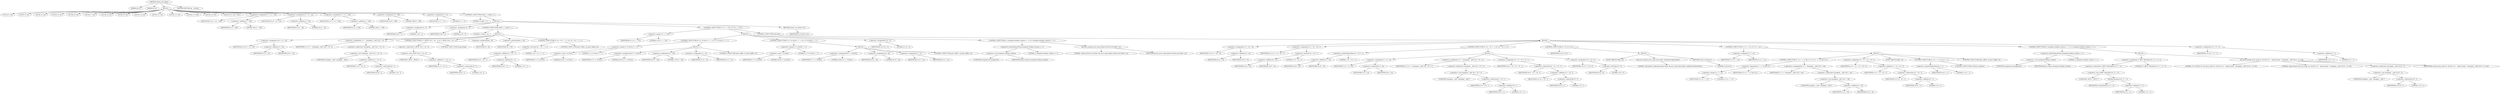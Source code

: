 digraph udhcp_get_option {  
"1000115" [label = "(METHOD,udhcp_get_option)" ]
"1000116" [label = "(PARAM,int a1)" ]
"1000117" [label = "(PARAM,int a2)" ]
"1000118" [label = "(BLOCK,,)" ]
"1000119" [label = "(LOCAL,v2: int)" ]
"1000120" [label = "(LOCAL,v3: int)" ]
"1000121" [label = "(LOCAL,v4: int)" ]
"1000122" [label = "(LOCAL,v5: int)" ]
"1000123" [label = "(LOCAL,v6: int)" ]
"1000124" [label = "(LOCAL,v7: int)" ]
"1000125" [label = "(LOCAL,v8: int)" ]
"1000126" [label = "(LOCAL,v9: int)" ]
"1000127" [label = "(LOCAL,v10: int)" ]
"1000128" [label = "(LOCAL,v11: int)" ]
"1000129" [label = "(LOCAL,v12: int)" ]
"1000130" [label = "(LOCAL,v13: bool)" ]
"1000131" [label = "(LOCAL,v14: int)" ]
"1000132" [label = "(LOCAL,v16: char [ 546 ])" ]
"1000133" [label = "(<operator>.assignment,v3 = a1 + 108)" ]
"1000134" [label = "(IDENTIFIER,v3,v3 = a1 + 108)" ]
"1000135" [label = "(<operator>.addition,a1 + 108)" ]
"1000136" [label = "(IDENTIFIER,a1,a1 + 108)" ]
"1000137" [label = "(LITERAL,108,a1 + 108)" ]
"1000138" [label = "(<operator>.assignment,v4 = a1 + 44)" ]
"1000139" [label = "(IDENTIFIER,v4,v4 = a1 + 44)" ]
"1000140" [label = "(<operator>.addition,a1 + 44)" ]
"1000141" [label = "(IDENTIFIER,a1,a1 + 44)" ]
"1000142" [label = "(LITERAL,44,a1 + 44)" ]
"1000143" [label = "(<operator>.assignment,v5 = a1 + 240)" ]
"1000144" [label = "(IDENTIFIER,v5,v5 = a1 + 240)" ]
"1000145" [label = "(<operator>.addition,a1 + 240)" ]
"1000146" [label = "(IDENTIFIER,a1,a1 + 240)" ]
"1000147" [label = "(LITERAL,240,a1 + 240)" ]
"1000148" [label = "(<operator>.assignment,v6 = 388)" ]
"1000149" [label = "(IDENTIFIER,v6,v6 = 388)" ]
"1000150" [label = "(LITERAL,388,v6 = 388)" ]
"1000151" [label = "(<operator>.assignment,v7 = 0)" ]
"1000152" [label = "(IDENTIFIER,v7,v7 = 0)" ]
"1000153" [label = "(LITERAL,0,v7 = 0)" ]
"1000154" [label = "(CONTROL_STRUCTURE,while ( 2 ),while ( 2 ))" ]
"1000155" [label = "(LITERAL,2,while ( 2 ))" ]
"1000156" [label = "(BLOCK,,)" ]
"1000157" [label = "(<operator>.assignment,v8 = 2)" ]
"1000158" [label = "(IDENTIFIER,v8,v8 = 2)" ]
"1000159" [label = "(LITERAL,2,v8 = 2)" ]
"1000160" [label = "(<operator>.assignment,v9 = 0)" ]
"1000161" [label = "(IDENTIFIER,v9,v9 = 0)" ]
"1000162" [label = "(LITERAL,0,v9 = 0)" ]
"1000163" [label = "(CONTROL_STRUCTURE,while ( 1 ),while ( 1 ))" ]
"1000164" [label = "(LITERAL,1,while ( 1 ))" ]
"1000165" [label = "(BLOCK,,)" ]
"1000166" [label = "(<operator>.assignment,v10 = v5 + v8)" ]
"1000167" [label = "(IDENTIFIER,v10,v10 = v5 + v8)" ]
"1000168" [label = "(<operator>.addition,v5 + v8)" ]
"1000169" [label = "(IDENTIFIER,v5,v5 + v8)" ]
"1000170" [label = "(IDENTIFIER,v8,v5 + v8)" ]
"1000171" [label = "(<operator>.assignment,v11 = *(unsigned __int8 *)(v5 + v8 - 2))" ]
"1000172" [label = "(IDENTIFIER,v11,v11 = *(unsigned __int8 *)(v5 + v8 - 2))" ]
"1000173" [label = "(<operator>.indirection,*(unsigned __int8 *)(v5 + v8 - 2))" ]
"1000174" [label = "(<operator>.cast,(unsigned __int8 *)(v5 + v8 - 2))" ]
"1000175" [label = "(UNKNOWN,unsigned __int8 *,unsigned __int8 *)" ]
"1000176" [label = "(<operator>.addition,v5 + v8 - 2)" ]
"1000177" [label = "(IDENTIFIER,v5,v5 + v8 - 2)" ]
"1000178" [label = "(<operator>.subtraction,v8 - 2)" ]
"1000179" [label = "(IDENTIFIER,v8,v8 - 2)" ]
"1000180" [label = "(LITERAL,2,v8 - 2)" ]
"1000181" [label = "(CONTROL_STRUCTURE,if ( *(_BYTE *)(v5 + v8 - 2) ),if ( *(_BYTE *)(v5 + v8 - 2) ))" ]
"1000182" [label = "(<operator>.indirection,*(_BYTE *)(v5 + v8 - 2))" ]
"1000183" [label = "(<operator>.cast,(_BYTE *)(v5 + v8 - 2))" ]
"1000184" [label = "(UNKNOWN,_BYTE *,_BYTE *)" ]
"1000185" [label = "(<operator>.addition,v5 + v8 - 2)" ]
"1000186" [label = "(IDENTIFIER,v5,v5 + v8 - 2)" ]
"1000187" [label = "(<operator>.subtraction,v8 - 2)" ]
"1000188" [label = "(IDENTIFIER,v8,v8 - 2)" ]
"1000189" [label = "(LITERAL,2,v8 - 2)" ]
"1000190" [label = "(CONTROL_STRUCTURE,break;,break;)" ]
"1000191" [label = "(<operator>.preDecrement,--v9)" ]
"1000192" [label = "(IDENTIFIER,v9,--v9)" ]
"1000193" [label = "(<operator>.preIncrement,++v8)" ]
"1000194" [label = "(IDENTIFIER,v8,++v8)" ]
"1000195" [label = "(CONTROL_STRUCTURE,if ( v6 + v9 + 1 < 2 ),if ( v6 + v9 + 1 < 2 ))" ]
"1000196" [label = "(<operator>.lessThan,v6 + v9 + 1 < 2)" ]
"1000197" [label = "(<operator>.addition,v6 + v9 + 1)" ]
"1000198" [label = "(IDENTIFIER,v6,v6 + v9 + 1)" ]
"1000199" [label = "(<operator>.addition,v9 + 1)" ]
"1000200" [label = "(IDENTIFIER,v9,v9 + 1)" ]
"1000201" [label = "(LITERAL,1,v9 + 1)" ]
"1000202" [label = "(LITERAL,2,v6 + v9 + 1 < 2)" ]
"1000203" [label = "(CONTROL_STRUCTURE,goto LABEL_20;,goto LABEL_20;)" ]
"1000204" [label = "(CONTROL_STRUCTURE,if ( v11 == 255 ),if ( v11 == 255 ))" ]
"1000205" [label = "(<operator>.equals,v11 == 255)" ]
"1000206" [label = "(IDENTIFIER,v11,v11 == 255)" ]
"1000207" [label = "(LITERAL,255,v11 == 255)" ]
"1000208" [label = "(BLOCK,,)" ]
"1000209" [label = "(CONTROL_STRUCTURE,if ( (v7 & 0x101) == 1 ),if ( (v7 & 0x101) == 1 ))" ]
"1000210" [label = "(<operator>.equals,(v7 & 0x101) == 1)" ]
"1000211" [label = "(<operator>.and,v7 & 0x101)" ]
"1000212" [label = "(IDENTIFIER,v7,v7 & 0x101)" ]
"1000213" [label = "(LITERAL,0x101,v7 & 0x101)" ]
"1000214" [label = "(LITERAL,1,(v7 & 0x101) == 1)" ]
"1000215" [label = "(BLOCK,,)" ]
"1000216" [label = "(<operators>.assignmentOr,v7 |= 0x101u)" ]
"1000217" [label = "(IDENTIFIER,v7,v7 |= 0x101u)" ]
"1000218" [label = "(LITERAL,0x101u,v7 |= 0x101u)" ]
"1000219" [label = "(<operator>.assignment,v6 = 128)" ]
"1000220" [label = "(IDENTIFIER,v6,v6 = 128)" ]
"1000221" [label = "(LITERAL,128,v6 = 128)" ]
"1000222" [label = "(<operator>.assignment,v5 = v3)" ]
"1000223" [label = "(IDENTIFIER,v5,v5 = v3)" ]
"1000224" [label = "(IDENTIFIER,v3,v5 = v3)" ]
"1000225" [label = "(CONTROL_STRUCTURE,goto LABEL_19;,goto LABEL_19;)" ]
"1000226" [label = "(CONTROL_STRUCTURE,if ( (v7 & 0x202) == 2 ),if ( (v7 & 0x202) == 2 ))" ]
"1000227" [label = "(<operator>.equals,(v7 & 0x202) == 2)" ]
"1000228" [label = "(<operator>.and,v7 & 0x202)" ]
"1000229" [label = "(IDENTIFIER,v7,v7 & 0x202)" ]
"1000230" [label = "(LITERAL,0x202,v7 & 0x202)" ]
"1000231" [label = "(LITERAL,2,(v7 & 0x202) == 2)" ]
"1000232" [label = "(BLOCK,,)" ]
"1000233" [label = "(<operators>.assignmentOr,v7 |= 0x202u)" ]
"1000234" [label = "(IDENTIFIER,v7,v7 |= 0x202u)" ]
"1000235" [label = "(LITERAL,0x202u,v7 |= 0x202u)" ]
"1000236" [label = "(<operator>.assignment,v6 = 64)" ]
"1000237" [label = "(IDENTIFIER,v6,v6 = 64)" ]
"1000238" [label = "(LITERAL,64,v6 = 64)" ]
"1000239" [label = "(<operator>.assignment,v5 = v4)" ]
"1000240" [label = "(IDENTIFIER,v5,v5 = v4)" ]
"1000241" [label = "(IDENTIFIER,v4,v5 = v4)" ]
"1000242" [label = "(CONTROL_STRUCTURE,goto LABEL_19;,goto LABEL_19;)" ]
"1000243" [label = "(<operator>.assignment,v14 = 0)" ]
"1000244" [label = "(IDENTIFIER,v14,v14 = 0)" ]
"1000245" [label = "(LITERAL,0,v14 = 0)" ]
"1000246" [label = "(CONTROL_STRUCTURE,if ( (unsigned int)dhcp_verbose >= 3 ),if ( (unsigned int)dhcp_verbose >= 3 ))" ]
"1000247" [label = "(<operator>.greaterEqualsThan,(unsigned int)dhcp_verbose >= 3)" ]
"1000248" [label = "(<operator>.cast,(unsigned int)dhcp_verbose)" ]
"1000249" [label = "(UNKNOWN,unsigned int,unsigned int)" ]
"1000250" [label = "(IDENTIFIER,dhcp_verbose,(unsigned int)dhcp_verbose)" ]
"1000251" [label = "(LITERAL,3,(unsigned int)dhcp_verbose >= 3)" ]
"1000252" [label = "(bb_error_msg,bb_error_msg(\"option 0x%02x not found\", a2))" ]
"1000253" [label = "(LITERAL,\"option 0x%02x not found\",bb_error_msg(\"option 0x%02x not found\", a2))" ]
"1000254" [label = "(IDENTIFIER,a2,bb_error_msg(\"option 0x%02x not found\", a2))" ]
"1000255" [label = "(CONTROL_STRUCTURE,else,else)" ]
"1000256" [label = "(BLOCK,,)" ]
"1000257" [label = "(<operator>.assignment,v12 = v6 + v9)" ]
"1000258" [label = "(IDENTIFIER,v12,v12 = v6 + v9)" ]
"1000259" [label = "(<operator>.addition,v6 + v9)" ]
"1000260" [label = "(IDENTIFIER,v6,v6 + v9)" ]
"1000261" [label = "(IDENTIFIER,v9,v6 + v9)" ]
"1000262" [label = "(<operator>.assignment,v13 = v6 + v9 < 2)" ]
"1000263" [label = "(IDENTIFIER,v13,v13 = v6 + v9 < 2)" ]
"1000264" [label = "(<operator>.lessThan,v6 + v9 < 2)" ]
"1000265" [label = "(<operator>.addition,v6 + v9)" ]
"1000266" [label = "(IDENTIFIER,v6,v6 + v9)" ]
"1000267" [label = "(IDENTIFIER,v9,v6 + v9)" ]
"1000268" [label = "(LITERAL,2,v6 + v9 < 2)" ]
"1000269" [label = "(CONTROL_STRUCTURE,if ( v6 + v9 >= 2 ),if ( v6 + v9 >= 2 ))" ]
"1000270" [label = "(<operator>.greaterEqualsThan,v6 + v9 >= 2)" ]
"1000271" [label = "(<operator>.addition,v6 + v9)" ]
"1000272" [label = "(IDENTIFIER,v6,v6 + v9)" ]
"1000273" [label = "(IDENTIFIER,v9,v6 + v9)" ]
"1000274" [label = "(LITERAL,2,v6 + v9 >= 2)" ]
"1000275" [label = "(BLOCK,,)" ]
"1000276" [label = "(<operator>.assignment,v2 = v5 - v9)" ]
"1000277" [label = "(IDENTIFIER,v2,v2 = v5 - v9)" ]
"1000278" [label = "(<operator>.subtraction,v5 - v9)" ]
"1000279" [label = "(IDENTIFIER,v5,v5 - v9)" ]
"1000280" [label = "(IDENTIFIER,v9,v5 - v9)" ]
"1000281" [label = "(<operator>.assignment,v12 = *(unsigned __int8 *)(v5 - v9 + 1))" ]
"1000282" [label = "(IDENTIFIER,v12,v12 = *(unsigned __int8 *)(v5 - v9 + 1))" ]
"1000283" [label = "(<operator>.indirection,*(unsigned __int8 *)(v5 - v9 + 1))" ]
"1000284" [label = "(<operator>.cast,(unsigned __int8 *)(v5 - v9 + 1))" ]
"1000285" [label = "(UNKNOWN,unsigned __int8 *,unsigned __int8 *)" ]
"1000286" [label = "(<operator>.subtraction,v5 - v9 + 1)" ]
"1000287" [label = "(IDENTIFIER,v5,v5 - v9 + 1)" ]
"1000288" [label = "(<operator>.addition,v9 + 1)" ]
"1000289" [label = "(IDENTIFIER,v9,v9 + 1)" ]
"1000290" [label = "(LITERAL,1,v9 + 1)" ]
"1000291" [label = "(<operator>.assignment,v6 = v6 - v12 + v9 - 2)" ]
"1000292" [label = "(IDENTIFIER,v6,v6 = v6 - v12 + v9 - 2)" ]
"1000293" [label = "(<operator>.subtraction,v6 - v12 + v9 - 2)" ]
"1000294" [label = "(IDENTIFIER,v6,v6 - v12 + v9 - 2)" ]
"1000295" [label = "(<operator>.addition,v12 + v9 - 2)" ]
"1000296" [label = "(IDENTIFIER,v12,v12 + v9 - 2)" ]
"1000297" [label = "(<operator>.subtraction,v9 - 2)" ]
"1000298" [label = "(IDENTIFIER,v9,v9 - 2)" ]
"1000299" [label = "(LITERAL,2,v9 - 2)" ]
"1000300" [label = "(<operator>.assignment,v13 = v6 < 0)" ]
"1000301" [label = "(IDENTIFIER,v13,v13 = v6 < 0)" ]
"1000302" [label = "(<operator>.lessThan,v6 < 0)" ]
"1000303" [label = "(IDENTIFIER,v6,v6 < 0)" ]
"1000304" [label = "(LITERAL,0,v6 < 0)" ]
"1000305" [label = "(CONTROL_STRUCTURE,if ( v13 ),if ( v13 ))" ]
"1000306" [label = "(IDENTIFIER,v13,if ( v13 ))" ]
"1000307" [label = "(BLOCK,,)" ]
"1000308" [label = "(JUMP_TARGET,LABEL_20)" ]
"1000309" [label = "(bb_error_msg,bb_error_msg(\"bad packet, malformed option field\"))" ]
"1000310" [label = "(LITERAL,\"bad packet, malformed option field\",bb_error_msg(\"bad packet, malformed option field\"))" ]
"1000311" [label = "(RETURN,return 0;,return 0;)" ]
"1000312" [label = "(LITERAL,0,return 0;)" ]
"1000313" [label = "(CONTROL_STRUCTURE,if ( v11 != a2 ),if ( v11 != a2 ))" ]
"1000314" [label = "(<operator>.notEquals,v11 != a2)" ]
"1000315" [label = "(IDENTIFIER,v11,v11 != a2)" ]
"1000316" [label = "(IDENTIFIER,a2,v11 != a2)" ]
"1000317" [label = "(BLOCK,,)" ]
"1000318" [label = "(CONTROL_STRUCTURE,if ( v11 == 52 && v12 ),if ( v11 == 52 && v12 ))" ]
"1000319" [label = "(<operator>.logicalAnd,v11 == 52 && v12)" ]
"1000320" [label = "(<operator>.equals,v11 == 52)" ]
"1000321" [label = "(IDENTIFIER,v11,v11 == 52)" ]
"1000322" [label = "(LITERAL,52,v11 == 52)" ]
"1000323" [label = "(IDENTIFIER,v12,v11 == 52 && v12)" ]
"1000324" [label = "(<operators>.assignmentOr,v7 |= *(unsigned __int8 *)(v5 + v8))" ]
"1000325" [label = "(IDENTIFIER,v7,v7 |= *(unsigned __int8 *)(v5 + v8))" ]
"1000326" [label = "(<operator>.indirection,*(unsigned __int8 *)(v5 + v8))" ]
"1000327" [label = "(<operator>.cast,(unsigned __int8 *)(v5 + v8))" ]
"1000328" [label = "(UNKNOWN,unsigned __int8 *,unsigned __int8 *)" ]
"1000329" [label = "(<operator>.addition,v5 + v8)" ]
"1000330" [label = "(IDENTIFIER,v5,v5 + v8)" ]
"1000331" [label = "(IDENTIFIER,v8,v5 + v8)" ]
"1000332" [label = "(<operator>.assignment,v5 = v5 + v12 - v9 + 2)" ]
"1000333" [label = "(IDENTIFIER,v5,v5 = v5 + v12 - v9 + 2)" ]
"1000334" [label = "(<operator>.addition,v5 + v12 - v9 + 2)" ]
"1000335" [label = "(IDENTIFIER,v5,v5 + v12 - v9 + 2)" ]
"1000336" [label = "(<operator>.subtraction,v12 - v9 + 2)" ]
"1000337" [label = "(IDENTIFIER,v12,v12 - v9 + 2)" ]
"1000338" [label = "(<operator>.addition,v9 + 2)" ]
"1000339" [label = "(IDENTIFIER,v9,v9 + 2)" ]
"1000340" [label = "(LITERAL,2,v9 + 2)" ]
"1000341" [label = "(JUMP_TARGET,LABEL_19)" ]
"1000342" [label = "(CONTROL_STRUCTURE,if ( v6 >= 1 ),if ( v6 >= 1 ))" ]
"1000343" [label = "(<operator>.greaterEqualsThan,v6 >= 1)" ]
"1000344" [label = "(IDENTIFIER,v6,v6 >= 1)" ]
"1000345" [label = "(LITERAL,1,v6 >= 1)" ]
"1000346" [label = "(CONTROL_STRUCTURE,continue;,continue;)" ]
"1000347" [label = "(CONTROL_STRUCTURE,goto LABEL_20;,goto LABEL_20;)" ]
"1000348" [label = "(CONTROL_STRUCTURE,if ( (unsigned int)dhcp_verbose >= 2 ),if ( (unsigned int)dhcp_verbose >= 2 ))" ]
"1000349" [label = "(<operator>.greaterEqualsThan,(unsigned int)dhcp_verbose >= 2)" ]
"1000350" [label = "(<operator>.cast,(unsigned int)dhcp_verbose)" ]
"1000351" [label = "(UNKNOWN,unsigned int,unsigned int)" ]
"1000352" [label = "(IDENTIFIER,dhcp_verbose,(unsigned int)dhcp_verbose)" ]
"1000353" [label = "(LITERAL,2,(unsigned int)dhcp_verbose >= 2)" ]
"1000354" [label = "(BLOCK,,)" ]
"1000355" [label = "(<operator>.assignment,*(_BYTE *)bin2hex(v16, v2 + 2) = 0)" ]
"1000356" [label = "(<operator>.indirection,*(_BYTE *)bin2hex(v16, v2 + 2))" ]
"1000357" [label = "(<operator>.cast,(_BYTE *)bin2hex(v16, v2 + 2))" ]
"1000358" [label = "(UNKNOWN,_BYTE *,_BYTE *)" ]
"1000359" [label = "(bin2hex,bin2hex(v16, v2 + 2))" ]
"1000360" [label = "(IDENTIFIER,v16,bin2hex(v16, v2 + 2))" ]
"1000361" [label = "(<operator>.addition,v2 + 2)" ]
"1000362" [label = "(IDENTIFIER,v2,v2 + 2)" ]
"1000363" [label = "(LITERAL,2,v2 + 2)" ]
"1000364" [label = "(LITERAL,0,*(_BYTE *)bin2hex(v16, v2 + 2) = 0)" ]
"1000365" [label = "(bb_error_msg,bb_error_msg(\"%s: 0x%02x %s\", \"option found\", *(unsigned __int8 *)(v10 - 2), v16))" ]
"1000366" [label = "(LITERAL,\"%s: 0x%02x %s\",bb_error_msg(\"%s: 0x%02x %s\", \"option found\", *(unsigned __int8 *)(v10 - 2), v16))" ]
"1000367" [label = "(LITERAL,\"option found\",bb_error_msg(\"%s: 0x%02x %s\", \"option found\", *(unsigned __int8 *)(v10 - 2), v16))" ]
"1000368" [label = "(<operator>.indirection,*(unsigned __int8 *)(v10 - 2))" ]
"1000369" [label = "(<operator>.cast,(unsigned __int8 *)(v10 - 2))" ]
"1000370" [label = "(UNKNOWN,unsigned __int8 *,unsigned __int8 *)" ]
"1000371" [label = "(<operator>.subtraction,v10 - 2)" ]
"1000372" [label = "(IDENTIFIER,v10,v10 - 2)" ]
"1000373" [label = "(LITERAL,2,v10 - 2)" ]
"1000374" [label = "(IDENTIFIER,v16,bb_error_msg(\"%s: 0x%02x %s\", \"option found\", *(unsigned __int8 *)(v10 - 2), v16))" ]
"1000375" [label = "(<operator>.assignment,v14 = v2 + 2)" ]
"1000376" [label = "(IDENTIFIER,v14,v14 = v2 + 2)" ]
"1000377" [label = "(<operator>.addition,v2 + 2)" ]
"1000378" [label = "(IDENTIFIER,v2,v2 + 2)" ]
"1000379" [label = "(LITERAL,2,v2 + 2)" ]
"1000380" [label = "(RETURN,return v14;,return v14;)" ]
"1000381" [label = "(IDENTIFIER,v14,return v14;)" ]
"1000382" [label = "(METHOD_RETURN,int __fastcall)" ]
  "1000115" -> "1000116" 
  "1000115" -> "1000117" 
  "1000115" -> "1000118" 
  "1000115" -> "1000382" 
  "1000118" -> "1000119" 
  "1000118" -> "1000120" 
  "1000118" -> "1000121" 
  "1000118" -> "1000122" 
  "1000118" -> "1000123" 
  "1000118" -> "1000124" 
  "1000118" -> "1000125" 
  "1000118" -> "1000126" 
  "1000118" -> "1000127" 
  "1000118" -> "1000128" 
  "1000118" -> "1000129" 
  "1000118" -> "1000130" 
  "1000118" -> "1000131" 
  "1000118" -> "1000132" 
  "1000118" -> "1000133" 
  "1000118" -> "1000138" 
  "1000118" -> "1000143" 
  "1000118" -> "1000148" 
  "1000118" -> "1000151" 
  "1000118" -> "1000154" 
  "1000133" -> "1000134" 
  "1000133" -> "1000135" 
  "1000135" -> "1000136" 
  "1000135" -> "1000137" 
  "1000138" -> "1000139" 
  "1000138" -> "1000140" 
  "1000140" -> "1000141" 
  "1000140" -> "1000142" 
  "1000143" -> "1000144" 
  "1000143" -> "1000145" 
  "1000145" -> "1000146" 
  "1000145" -> "1000147" 
  "1000148" -> "1000149" 
  "1000148" -> "1000150" 
  "1000151" -> "1000152" 
  "1000151" -> "1000153" 
  "1000154" -> "1000155" 
  "1000154" -> "1000156" 
  "1000156" -> "1000157" 
  "1000156" -> "1000160" 
  "1000156" -> "1000163" 
  "1000156" -> "1000204" 
  "1000156" -> "1000380" 
  "1000157" -> "1000158" 
  "1000157" -> "1000159" 
  "1000160" -> "1000161" 
  "1000160" -> "1000162" 
  "1000163" -> "1000164" 
  "1000163" -> "1000165" 
  "1000165" -> "1000166" 
  "1000165" -> "1000171" 
  "1000165" -> "1000181" 
  "1000165" -> "1000191" 
  "1000165" -> "1000193" 
  "1000165" -> "1000195" 
  "1000166" -> "1000167" 
  "1000166" -> "1000168" 
  "1000168" -> "1000169" 
  "1000168" -> "1000170" 
  "1000171" -> "1000172" 
  "1000171" -> "1000173" 
  "1000173" -> "1000174" 
  "1000174" -> "1000175" 
  "1000174" -> "1000176" 
  "1000176" -> "1000177" 
  "1000176" -> "1000178" 
  "1000178" -> "1000179" 
  "1000178" -> "1000180" 
  "1000181" -> "1000182" 
  "1000181" -> "1000190" 
  "1000182" -> "1000183" 
  "1000183" -> "1000184" 
  "1000183" -> "1000185" 
  "1000185" -> "1000186" 
  "1000185" -> "1000187" 
  "1000187" -> "1000188" 
  "1000187" -> "1000189" 
  "1000191" -> "1000192" 
  "1000193" -> "1000194" 
  "1000195" -> "1000196" 
  "1000195" -> "1000203" 
  "1000196" -> "1000197" 
  "1000196" -> "1000202" 
  "1000197" -> "1000198" 
  "1000197" -> "1000199" 
  "1000199" -> "1000200" 
  "1000199" -> "1000201" 
  "1000204" -> "1000205" 
  "1000204" -> "1000208" 
  "1000204" -> "1000255" 
  "1000205" -> "1000206" 
  "1000205" -> "1000207" 
  "1000208" -> "1000209" 
  "1000208" -> "1000226" 
  "1000208" -> "1000243" 
  "1000208" -> "1000246" 
  "1000209" -> "1000210" 
  "1000209" -> "1000215" 
  "1000210" -> "1000211" 
  "1000210" -> "1000214" 
  "1000211" -> "1000212" 
  "1000211" -> "1000213" 
  "1000215" -> "1000216" 
  "1000215" -> "1000219" 
  "1000215" -> "1000222" 
  "1000215" -> "1000225" 
  "1000216" -> "1000217" 
  "1000216" -> "1000218" 
  "1000219" -> "1000220" 
  "1000219" -> "1000221" 
  "1000222" -> "1000223" 
  "1000222" -> "1000224" 
  "1000226" -> "1000227" 
  "1000226" -> "1000232" 
  "1000227" -> "1000228" 
  "1000227" -> "1000231" 
  "1000228" -> "1000229" 
  "1000228" -> "1000230" 
  "1000232" -> "1000233" 
  "1000232" -> "1000236" 
  "1000232" -> "1000239" 
  "1000232" -> "1000242" 
  "1000233" -> "1000234" 
  "1000233" -> "1000235" 
  "1000236" -> "1000237" 
  "1000236" -> "1000238" 
  "1000239" -> "1000240" 
  "1000239" -> "1000241" 
  "1000243" -> "1000244" 
  "1000243" -> "1000245" 
  "1000246" -> "1000247" 
  "1000246" -> "1000252" 
  "1000247" -> "1000248" 
  "1000247" -> "1000251" 
  "1000248" -> "1000249" 
  "1000248" -> "1000250" 
  "1000252" -> "1000253" 
  "1000252" -> "1000254" 
  "1000255" -> "1000256" 
  "1000256" -> "1000257" 
  "1000256" -> "1000262" 
  "1000256" -> "1000269" 
  "1000256" -> "1000305" 
  "1000256" -> "1000313" 
  "1000256" -> "1000348" 
  "1000256" -> "1000375" 
  "1000257" -> "1000258" 
  "1000257" -> "1000259" 
  "1000259" -> "1000260" 
  "1000259" -> "1000261" 
  "1000262" -> "1000263" 
  "1000262" -> "1000264" 
  "1000264" -> "1000265" 
  "1000264" -> "1000268" 
  "1000265" -> "1000266" 
  "1000265" -> "1000267" 
  "1000269" -> "1000270" 
  "1000269" -> "1000275" 
  "1000270" -> "1000271" 
  "1000270" -> "1000274" 
  "1000271" -> "1000272" 
  "1000271" -> "1000273" 
  "1000275" -> "1000276" 
  "1000275" -> "1000281" 
  "1000275" -> "1000291" 
  "1000275" -> "1000300" 
  "1000276" -> "1000277" 
  "1000276" -> "1000278" 
  "1000278" -> "1000279" 
  "1000278" -> "1000280" 
  "1000281" -> "1000282" 
  "1000281" -> "1000283" 
  "1000283" -> "1000284" 
  "1000284" -> "1000285" 
  "1000284" -> "1000286" 
  "1000286" -> "1000287" 
  "1000286" -> "1000288" 
  "1000288" -> "1000289" 
  "1000288" -> "1000290" 
  "1000291" -> "1000292" 
  "1000291" -> "1000293" 
  "1000293" -> "1000294" 
  "1000293" -> "1000295" 
  "1000295" -> "1000296" 
  "1000295" -> "1000297" 
  "1000297" -> "1000298" 
  "1000297" -> "1000299" 
  "1000300" -> "1000301" 
  "1000300" -> "1000302" 
  "1000302" -> "1000303" 
  "1000302" -> "1000304" 
  "1000305" -> "1000306" 
  "1000305" -> "1000307" 
  "1000307" -> "1000308" 
  "1000307" -> "1000309" 
  "1000307" -> "1000311" 
  "1000309" -> "1000310" 
  "1000311" -> "1000312" 
  "1000313" -> "1000314" 
  "1000313" -> "1000317" 
  "1000314" -> "1000315" 
  "1000314" -> "1000316" 
  "1000317" -> "1000318" 
  "1000317" -> "1000332" 
  "1000317" -> "1000341" 
  "1000317" -> "1000342" 
  "1000317" -> "1000347" 
  "1000318" -> "1000319" 
  "1000318" -> "1000324" 
  "1000319" -> "1000320" 
  "1000319" -> "1000323" 
  "1000320" -> "1000321" 
  "1000320" -> "1000322" 
  "1000324" -> "1000325" 
  "1000324" -> "1000326" 
  "1000326" -> "1000327" 
  "1000327" -> "1000328" 
  "1000327" -> "1000329" 
  "1000329" -> "1000330" 
  "1000329" -> "1000331" 
  "1000332" -> "1000333" 
  "1000332" -> "1000334" 
  "1000334" -> "1000335" 
  "1000334" -> "1000336" 
  "1000336" -> "1000337" 
  "1000336" -> "1000338" 
  "1000338" -> "1000339" 
  "1000338" -> "1000340" 
  "1000342" -> "1000343" 
  "1000342" -> "1000346" 
  "1000343" -> "1000344" 
  "1000343" -> "1000345" 
  "1000348" -> "1000349" 
  "1000348" -> "1000354" 
  "1000349" -> "1000350" 
  "1000349" -> "1000353" 
  "1000350" -> "1000351" 
  "1000350" -> "1000352" 
  "1000354" -> "1000355" 
  "1000354" -> "1000365" 
  "1000355" -> "1000356" 
  "1000355" -> "1000364" 
  "1000356" -> "1000357" 
  "1000357" -> "1000358" 
  "1000357" -> "1000359" 
  "1000359" -> "1000360" 
  "1000359" -> "1000361" 
  "1000361" -> "1000362" 
  "1000361" -> "1000363" 
  "1000365" -> "1000366" 
  "1000365" -> "1000367" 
  "1000365" -> "1000368" 
  "1000365" -> "1000374" 
  "1000368" -> "1000369" 
  "1000369" -> "1000370" 
  "1000369" -> "1000371" 
  "1000371" -> "1000372" 
  "1000371" -> "1000373" 
  "1000375" -> "1000376" 
  "1000375" -> "1000377" 
  "1000377" -> "1000378" 
  "1000377" -> "1000379" 
  "1000380" -> "1000381" 
}
